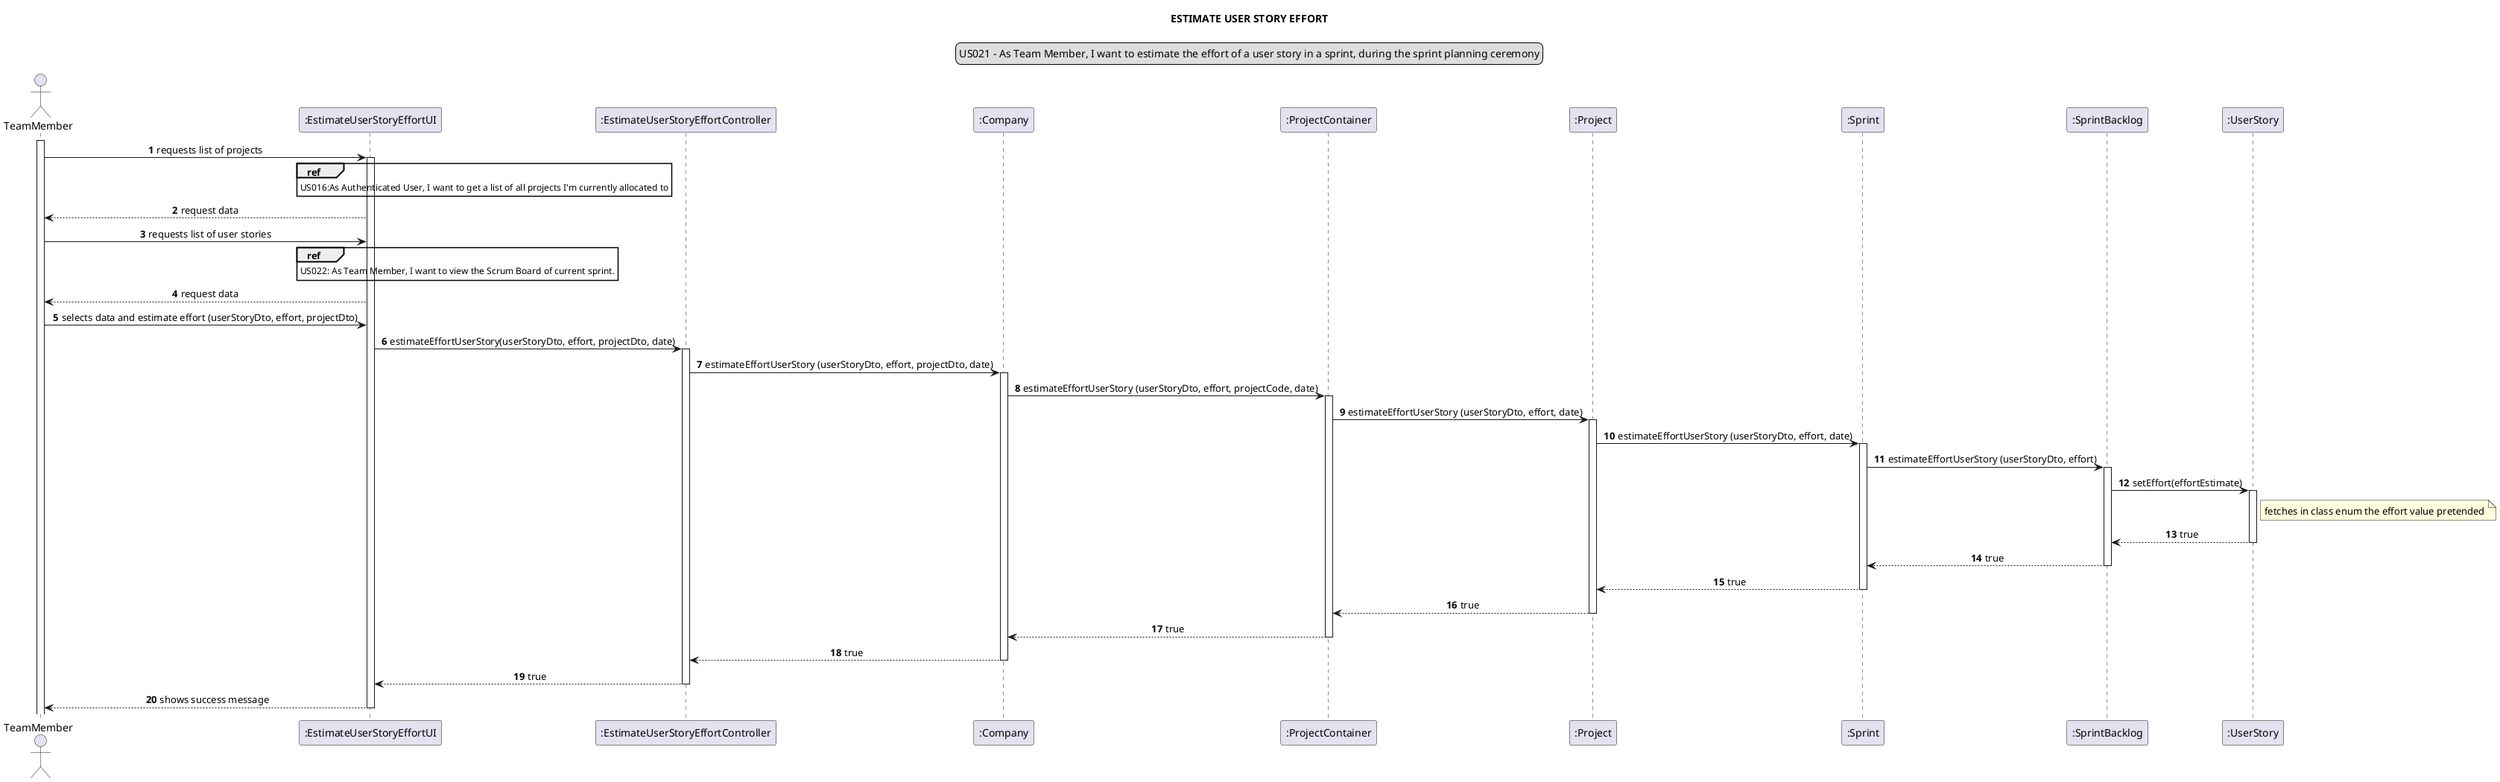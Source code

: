 @startuml
skinparam sequenceMessageAlign center
title ESTIMATE USER STORY EFFORT
legend top
US021 - As Team Member, I want to estimate the effort of a user story in a sprint, during the sprint planning ceremony
end legend
autonumber
actor TeamMember
participant ":EstimateUserStoryEffortUI" as ui
participant ":EstimateUserStoryEffortController" as controller
participant ":Company" as company
participant ":ProjectContainer" as pc
participant ":Project" as project
participant ":Sprint" as sprint
participant ":SprintBacklog" as sb
participant ":UserStory" as us


activate TeamMember

TeamMember -> ui: requests list of projects
activate ui
ref over ui: US016:As Authenticated User, I want to get a list of all projects I'm currently allocated to
ui --> TeamMember: request data

TeamMember -> ui: requests list of user stories
ref over ui: US022: As Team Member, I want to view the Scrum Board of current sprint.
ui --> TeamMember: request data


TeamMember -> ui: selects data and estimate effort (userStoryDto, effort, projectDto)



ui -> controller: estimateEffortUserStory(userStoryDto, effort, projectDto, date)
activate controller

controller -> company: estimateEffortUserStory (userStoryDto, effort, projectDto, date)
activate company

company -> pc: estimateEffortUserStory (userStoryDto, effort, projectCode, date)
activate pc

pc -> project: estimateEffortUserStory (userStoryDto, effort, date)

activate project

project -> sprint: estimateEffortUserStory (userStoryDto, effort, date)
activate sprint

sprint -> sb: estimateEffortUserStory (userStoryDto, effort)
activate sb

sb -> us: setEffort(effortEstimate)
note right of us: fetches in class enum the effort value pretended
activate us

us --> sb: true
deactivate us
sb --> sprint: true

deactivate sb
sprint --> project: true
deactivate sprint
project --> pc: true
deactivate project
pc --> company: true
deactivate pc
company --> controller: true
deactivate company
controller --> ui: true

deactivate controller
ui --> TeamMember: shows success message
deactivate ui
@enduml